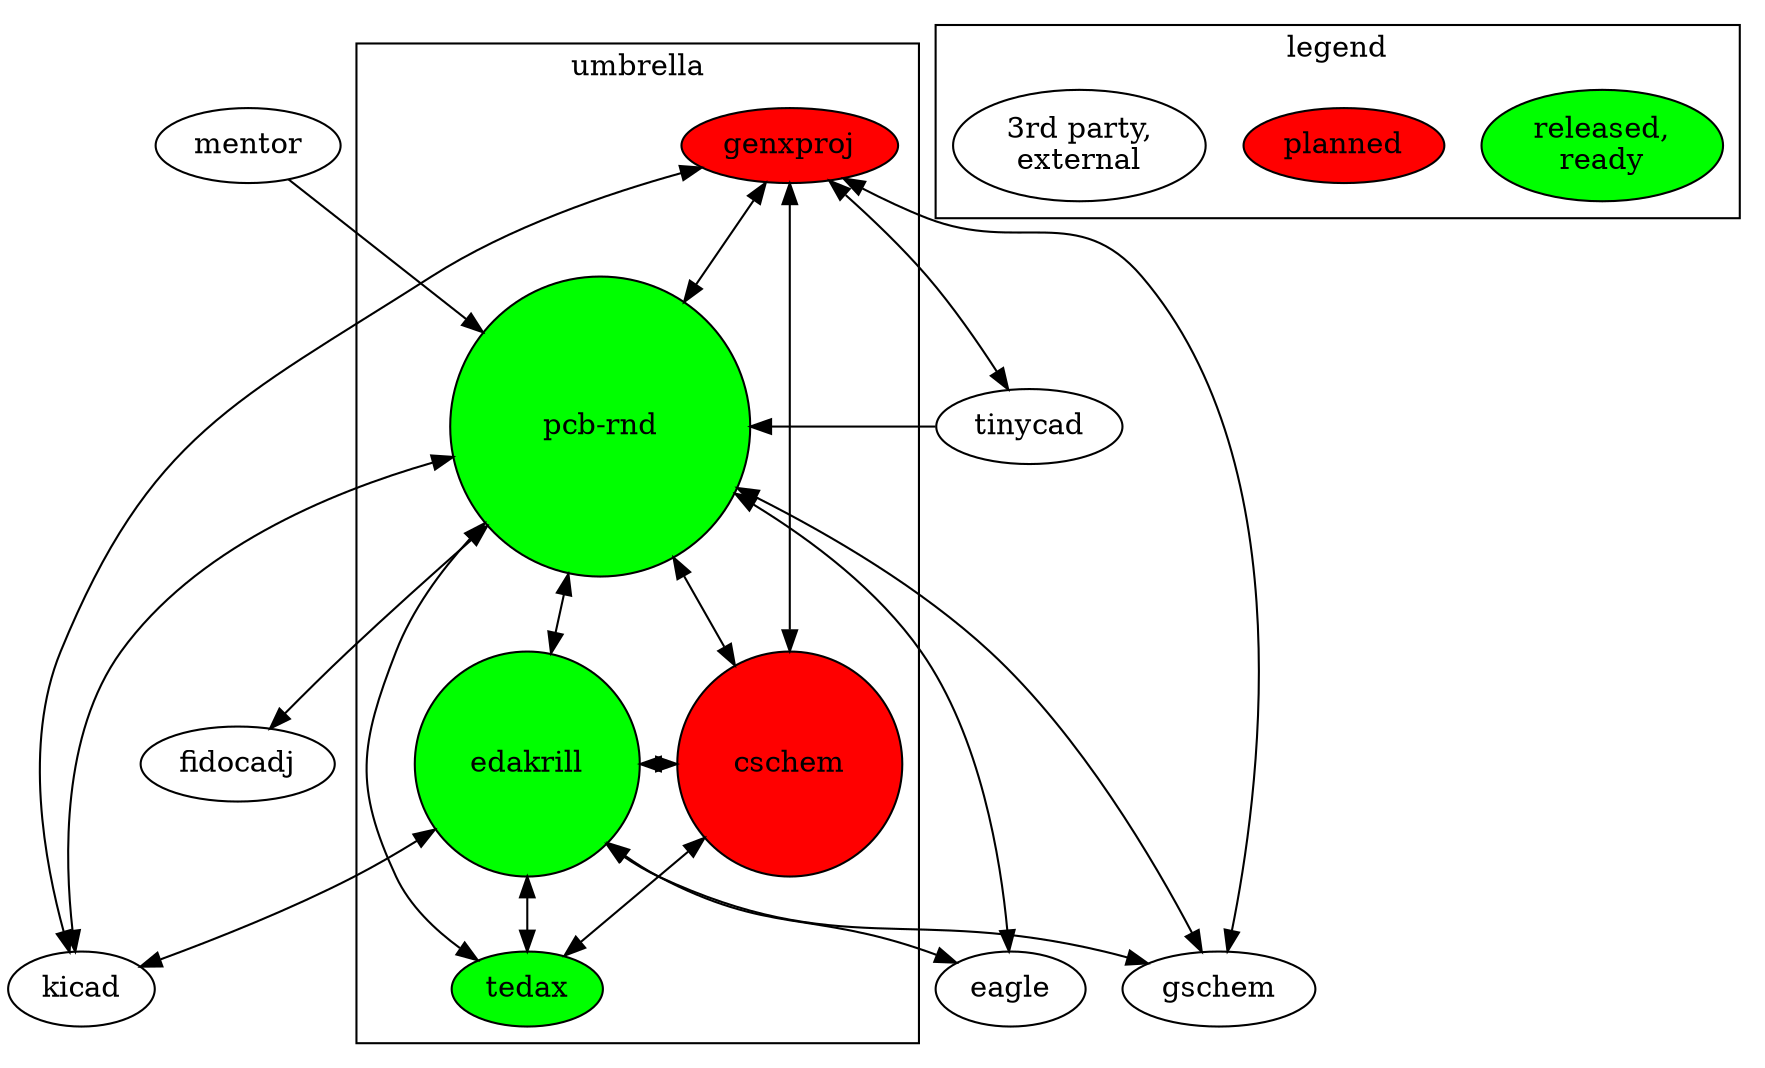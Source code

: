 digraph g {


	subgraph cluster_1 {
		label="umbrella"
		pcbrnd  [style=filled fillcolor=green label="pcb-rnd" height=2 width=2]
		edakrill [style=filled fillcolor=green height=1.5 width=1.5]
		tedax    [style=filled fillcolor=green]
		cschem   [style=filled fillcolor=red height=1.5 width=1.5]
		genxproj [style=filled fillcolor=red]
	}

	subgraph cluster_2 {
		label="legend"
		l1  [style=filled fillcolor=green label="released,\nready"]
		l2  [style=filled fillcolor=red label="planned"]
		l3  [label="3rd party,\nexternal"]
	}


	pcbrnd -> edakrill [dir=both weigth=100]
	pcbrnd -> cschem [dir=both weigth=100]
	pcbrnd -> tedax [dir=both weigth=100]
	genxproj -> pcbrnd [dir=both weight=50]
	genxproj -> cschem [dir=both weight=50]
	cschem -> tedax [dir=both weigth=100]

	cschem -> edakrill [dir=both constraint=false]

	edakrill -> tedax [dir=both weight=50]


	pcbrnd -> kicad [dir=both]
	genxproj -> kicad [dir=both]
	edakrill -> kicad [dir=both]

	pcbrnd -> gschem [dir=both]
	genxproj -> gschem [dir=both]
	edakrill -> gschem [dir=both]

	pcbrnd -> eagle [dir=both]
	edakrill -> eagle [dir=both]

	tinycad -> pcbrnd
	genxproj -> tinycad [dir=both]

	mentor -> pcbrnd
	pcbrnd -> fidocadj [dir=both]

}

